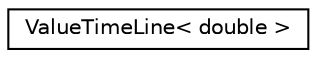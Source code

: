 digraph "Graphical Class Hierarchy"
{
  edge [fontname="Helvetica",fontsize="10",labelfontname="Helvetica",labelfontsize="10"];
  node [fontname="Helvetica",fontsize="10",shape=record];
  rankdir="LR";
  Node0 [label="ValueTimeLine\< double \>",height=0.2,width=0.4,color="black", fillcolor="white", style="filled",URL="$d6/d9c/class_value_time_line.html"];
}
